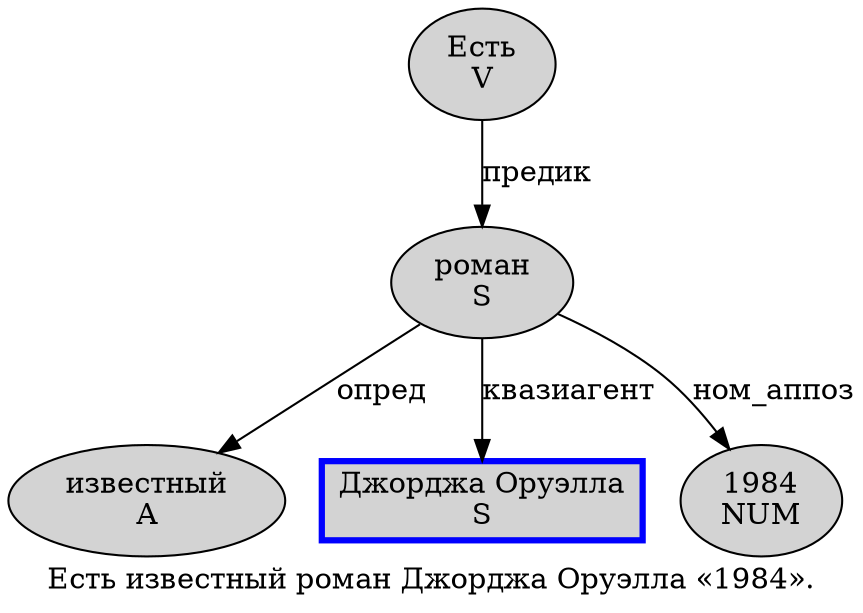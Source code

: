 digraph SENTENCE_3718 {
	graph [label="Есть известный роман Джорджа Оруэлла «1984»."]
	node [style=filled]
		0 [label="Есть
V" color="" fillcolor=lightgray penwidth=1 shape=ellipse]
		1 [label="известный
A" color="" fillcolor=lightgray penwidth=1 shape=ellipse]
		2 [label="роман
S" color="" fillcolor=lightgray penwidth=1 shape=ellipse]
		3 [label="Джорджа Оруэлла
S" color=blue fillcolor=lightgray penwidth=3 shape=box]
		5 [label="1984
NUM" color="" fillcolor=lightgray penwidth=1 shape=ellipse]
			2 -> 1 [label="опред"]
			2 -> 3 [label="квазиагент"]
			2 -> 5 [label="ном_аппоз"]
			0 -> 2 [label="предик"]
}
